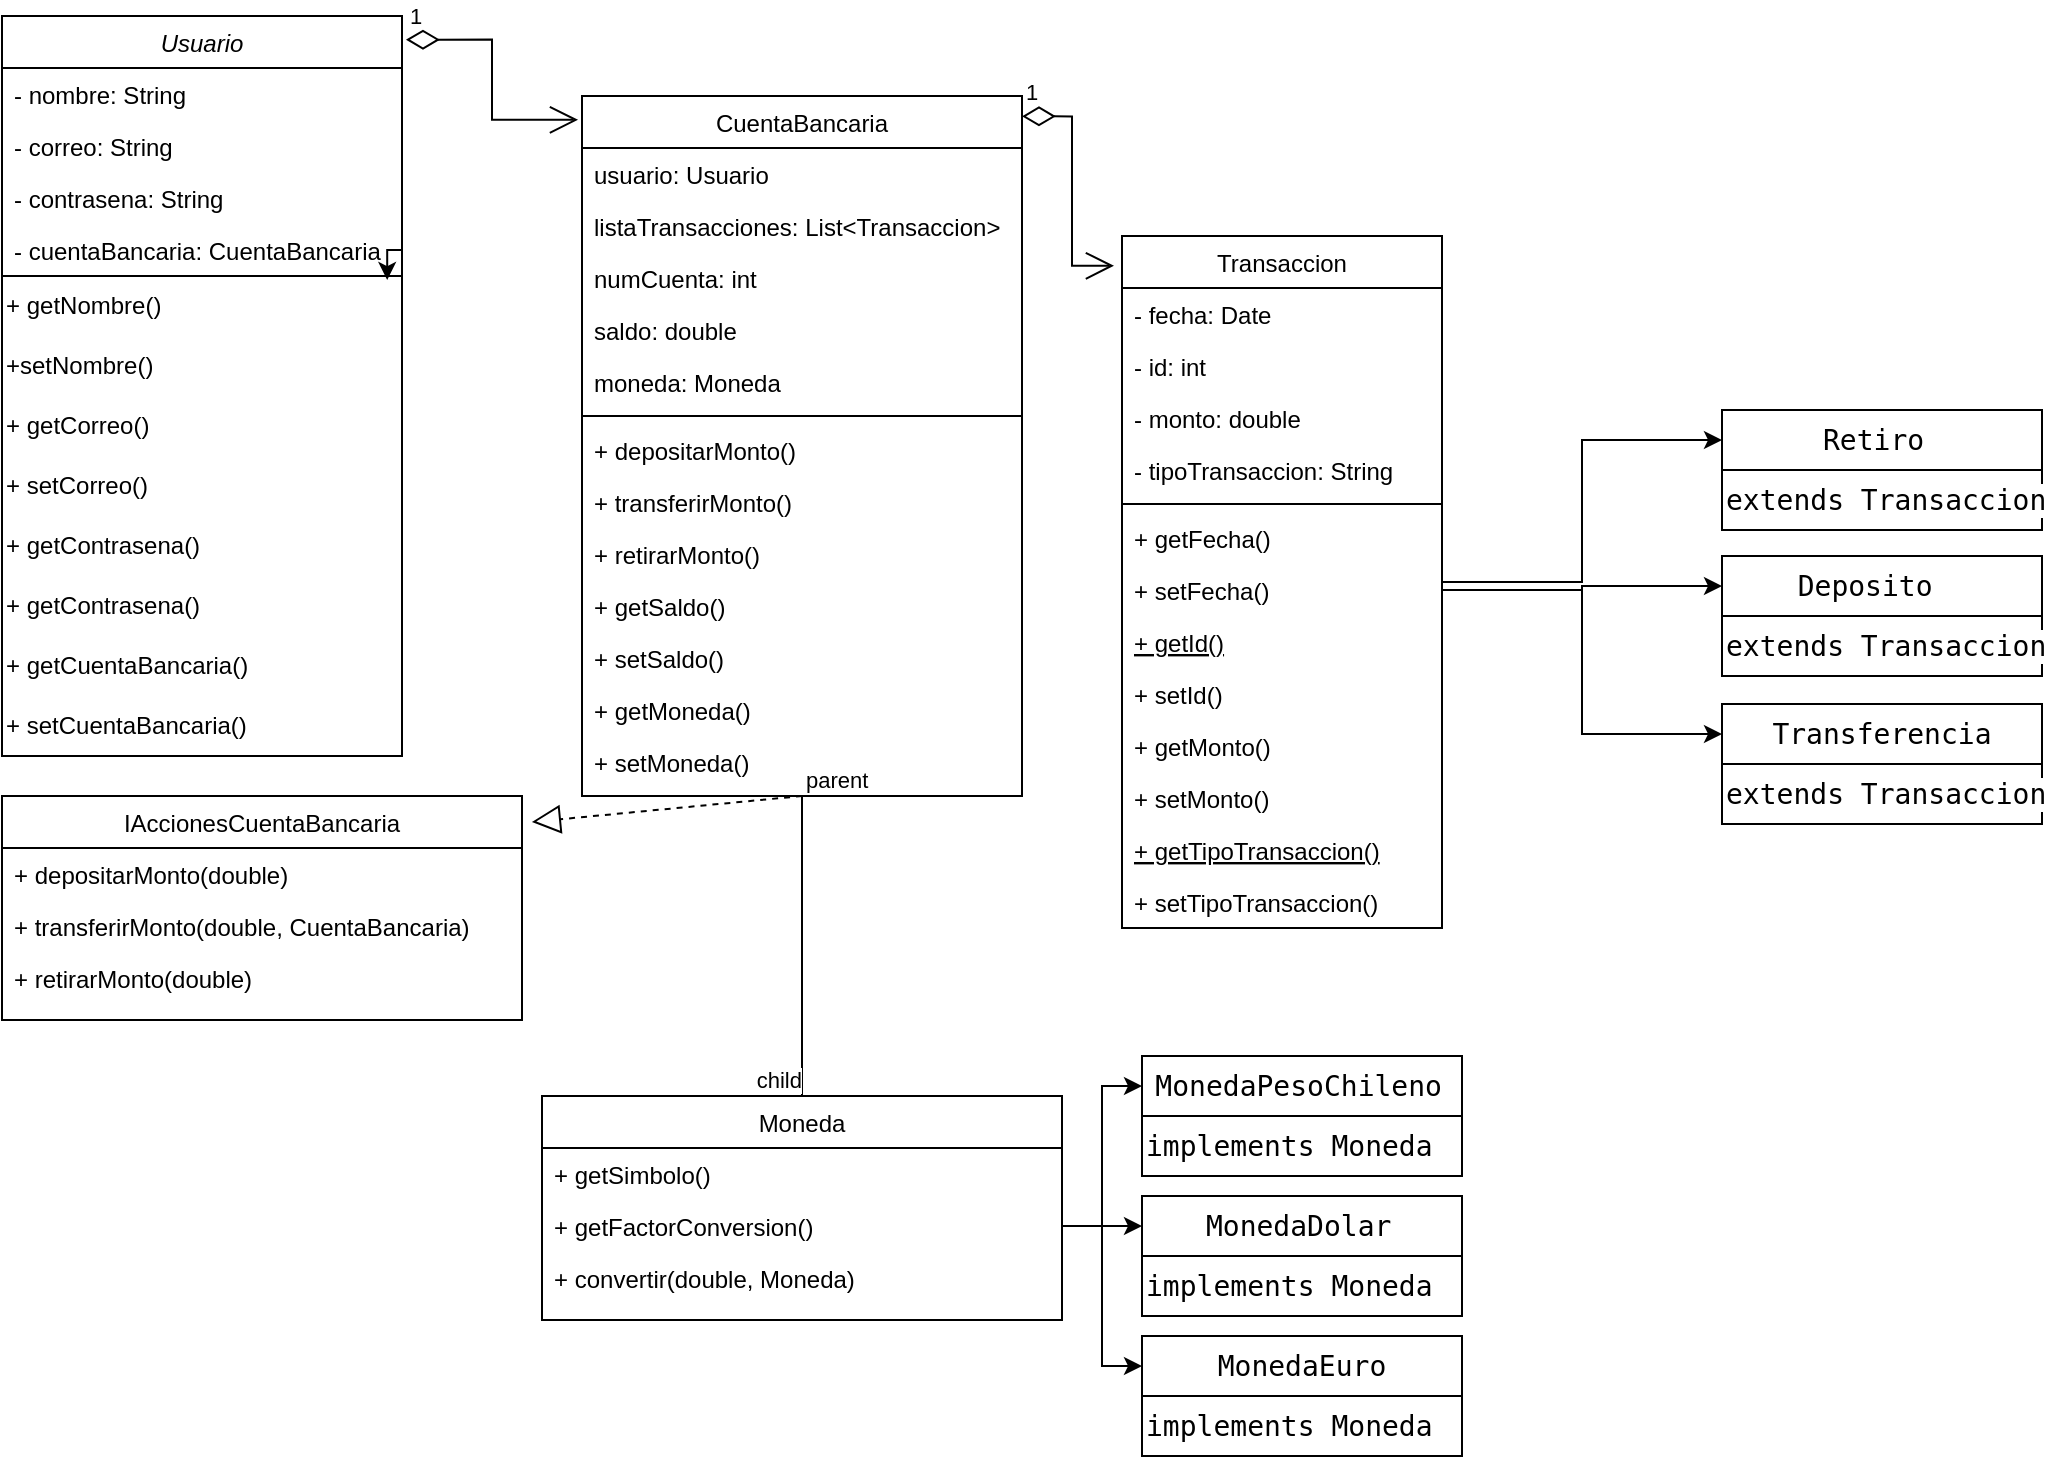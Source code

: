 <mxfile version="24.3.1" type="github">
  <diagram id="C5RBs43oDa-KdzZeNtuy" name="Page-1">
    <mxGraphModel dx="710" dy="734" grid="1" gridSize="10" guides="1" tooltips="1" connect="1" arrows="1" fold="1" page="1" pageScale="1" pageWidth="827" pageHeight="1169" math="0" shadow="0">
      <root>
        <mxCell id="WIyWlLk6GJQsqaUBKTNV-0" />
        <mxCell id="WIyWlLk6GJQsqaUBKTNV-1" parent="WIyWlLk6GJQsqaUBKTNV-0" />
        <mxCell id="zkfFHV4jXpPFQw0GAbJ--0" value="Usuario" style="swimlane;fontStyle=2;align=center;verticalAlign=top;childLayout=stackLayout;horizontal=1;startSize=26;horizontalStack=0;resizeParent=1;resizeLast=0;collapsible=1;marginBottom=0;rounded=0;shadow=0;strokeWidth=1;" parent="WIyWlLk6GJQsqaUBKTNV-1" vertex="1">
          <mxGeometry x="90" y="90" width="200" height="370" as="geometry">
            <mxRectangle x="230" y="140" width="160" height="26" as="alternateBounds" />
          </mxGeometry>
        </mxCell>
        <mxCell id="zkfFHV4jXpPFQw0GAbJ--1" value="- nombre: String" style="text;align=left;verticalAlign=top;spacingLeft=4;spacingRight=4;overflow=hidden;rotatable=0;points=[[0,0.5],[1,0.5]];portConstraint=eastwest;" parent="zkfFHV4jXpPFQw0GAbJ--0" vertex="1">
          <mxGeometry y="26" width="200" height="26" as="geometry" />
        </mxCell>
        <mxCell id="zkfFHV4jXpPFQw0GAbJ--2" value="- correo: String" style="text;align=left;verticalAlign=top;spacingLeft=4;spacingRight=4;overflow=hidden;rotatable=0;points=[[0,0.5],[1,0.5]];portConstraint=eastwest;rounded=0;shadow=0;html=0;" parent="zkfFHV4jXpPFQw0GAbJ--0" vertex="1">
          <mxGeometry y="52" width="200" height="26" as="geometry" />
        </mxCell>
        <mxCell id="zkfFHV4jXpPFQw0GAbJ--3" value="- contrasena: String" style="text;align=left;verticalAlign=top;spacingLeft=4;spacingRight=4;overflow=hidden;rotatable=0;points=[[0,0.5],[1,0.5]];portConstraint=eastwest;rounded=0;shadow=0;html=0;" parent="zkfFHV4jXpPFQw0GAbJ--0" vertex="1">
          <mxGeometry y="78" width="200" height="26" as="geometry" />
        </mxCell>
        <mxCell id="iiUd6FF1YS1lTuZ2aDN9-1" style="edgeStyle=orthogonalEdgeStyle;rounded=0;orthogonalLoop=1;jettySize=auto;html=1;exitX=1;exitY=0.5;exitDx=0;exitDy=0;entryX=0.963;entryY=1.077;entryDx=0;entryDy=0;entryPerimeter=0;" edge="1" parent="zkfFHV4jXpPFQw0GAbJ--0" source="zkfFHV4jXpPFQw0GAbJ--5" target="zkfFHV4jXpPFQw0GAbJ--5">
          <mxGeometry relative="1" as="geometry" />
        </mxCell>
        <mxCell id="zkfFHV4jXpPFQw0GAbJ--5" value="- cuentaBancaria: CuentaBancaria" style="text;align=left;verticalAlign=top;spacingLeft=4;spacingRight=4;overflow=hidden;rotatable=0;points=[[0,0.5],[1,0.5]];portConstraint=eastwest;" parent="zkfFHV4jXpPFQw0GAbJ--0" vertex="1">
          <mxGeometry y="104" width="200" height="26" as="geometry" />
        </mxCell>
        <mxCell id="iiUd6FF1YS1lTuZ2aDN9-8" value="+ getNombre()" style="text;html=1;align=left;verticalAlign=middle;whiteSpace=wrap;rounded=0;" vertex="1" parent="zkfFHV4jXpPFQw0GAbJ--0">
          <mxGeometry y="130" width="200" height="30" as="geometry" />
        </mxCell>
        <mxCell id="iiUd6FF1YS1lTuZ2aDN9-5" value="+setNombre()" style="text;html=1;align=left;verticalAlign=middle;whiteSpace=wrap;rounded=0;" vertex="1" parent="zkfFHV4jXpPFQw0GAbJ--0">
          <mxGeometry y="160" width="200" height="30" as="geometry" />
        </mxCell>
        <mxCell id="iiUd6FF1YS1lTuZ2aDN9-11" value="" style="endArrow=none;html=1;rounded=0;entryX=1;entryY=0;entryDx=0;entryDy=0;exitX=0;exitY=0;exitDx=0;exitDy=0;" edge="1" parent="zkfFHV4jXpPFQw0GAbJ--0" source="iiUd6FF1YS1lTuZ2aDN9-8" target="iiUd6FF1YS1lTuZ2aDN9-8">
          <mxGeometry width="50" height="50" relative="1" as="geometry">
            <mxPoint x="240" y="310" as="sourcePoint" />
            <mxPoint x="290" y="260" as="targetPoint" />
          </mxGeometry>
        </mxCell>
        <mxCell id="iiUd6FF1YS1lTuZ2aDN9-12" value="+ getCorreo&lt;span style=&quot;background-color: initial;&quot;&gt;()&lt;/span&gt;" style="text;html=1;align=left;verticalAlign=middle;whiteSpace=wrap;rounded=0;" vertex="1" parent="zkfFHV4jXpPFQw0GAbJ--0">
          <mxGeometry y="190" width="200" height="30" as="geometry" />
        </mxCell>
        <mxCell id="iiUd6FF1YS1lTuZ2aDN9-13" value="+ setCorreo()" style="text;html=1;align=left;verticalAlign=middle;whiteSpace=wrap;rounded=0;" vertex="1" parent="zkfFHV4jXpPFQw0GAbJ--0">
          <mxGeometry y="220" width="200" height="30" as="geometry" />
        </mxCell>
        <mxCell id="iiUd6FF1YS1lTuZ2aDN9-14" value="+ getContrasena()" style="text;html=1;align=left;verticalAlign=middle;whiteSpace=wrap;rounded=0;" vertex="1" parent="zkfFHV4jXpPFQw0GAbJ--0">
          <mxGeometry y="250" width="200" height="30" as="geometry" />
        </mxCell>
        <mxCell id="iiUd6FF1YS1lTuZ2aDN9-15" value="+ getContrasena()" style="text;html=1;align=left;verticalAlign=middle;whiteSpace=wrap;rounded=0;" vertex="1" parent="zkfFHV4jXpPFQw0GAbJ--0">
          <mxGeometry y="280" width="200" height="30" as="geometry" />
        </mxCell>
        <mxCell id="iiUd6FF1YS1lTuZ2aDN9-16" value="+ getCuentaBancaria()" style="text;html=1;align=left;verticalAlign=middle;whiteSpace=wrap;rounded=0;" vertex="1" parent="zkfFHV4jXpPFQw0GAbJ--0">
          <mxGeometry y="310" width="200" height="30" as="geometry" />
        </mxCell>
        <mxCell id="iiUd6FF1YS1lTuZ2aDN9-17" value="+ setCuentaBancaria()" style="text;html=1;align=left;verticalAlign=middle;whiteSpace=wrap;rounded=0;" vertex="1" parent="zkfFHV4jXpPFQw0GAbJ--0">
          <mxGeometry y="340" width="200" height="30" as="geometry" />
        </mxCell>
        <mxCell id="iiUd6FF1YS1lTuZ2aDN9-72" style="edgeStyle=orthogonalEdgeStyle;rounded=0;orthogonalLoop=1;jettySize=auto;html=1;entryX=0;entryY=0.5;entryDx=0;entryDy=0;" edge="1" parent="WIyWlLk6GJQsqaUBKTNV-1" source="zkfFHV4jXpPFQw0GAbJ--6" target="iiUd6FF1YS1lTuZ2aDN9-47">
          <mxGeometry relative="1" as="geometry" />
        </mxCell>
        <mxCell id="zkfFHV4jXpPFQw0GAbJ--6" value="Transaccion" style="swimlane;fontStyle=0;align=center;verticalAlign=top;childLayout=stackLayout;horizontal=1;startSize=26;horizontalStack=0;resizeParent=1;resizeLast=0;collapsible=1;marginBottom=0;rounded=0;shadow=0;strokeWidth=1;" parent="WIyWlLk6GJQsqaUBKTNV-1" vertex="1">
          <mxGeometry x="650" y="200" width="160" height="346" as="geometry">
            <mxRectangle x="130" y="380" width="160" height="26" as="alternateBounds" />
          </mxGeometry>
        </mxCell>
        <mxCell id="zkfFHV4jXpPFQw0GAbJ--7" value="- fecha: Date " style="text;align=left;verticalAlign=top;spacingLeft=4;spacingRight=4;overflow=hidden;rotatable=0;points=[[0,0.5],[1,0.5]];portConstraint=eastwest;" parent="zkfFHV4jXpPFQw0GAbJ--6" vertex="1">
          <mxGeometry y="26" width="160" height="26" as="geometry" />
        </mxCell>
        <mxCell id="zkfFHV4jXpPFQw0GAbJ--8" value="- id: int     " style="text;align=left;verticalAlign=top;spacingLeft=4;spacingRight=4;overflow=hidden;rotatable=0;points=[[0,0.5],[1,0.5]];portConstraint=eastwest;rounded=0;shadow=0;html=0;" parent="zkfFHV4jXpPFQw0GAbJ--6" vertex="1">
          <mxGeometry y="52" width="160" height="26" as="geometry" />
        </mxCell>
        <mxCell id="zkfFHV4jXpPFQw0GAbJ--10" value="- monto: double " style="text;align=left;verticalAlign=top;spacingLeft=4;spacingRight=4;overflow=hidden;rotatable=0;points=[[0,0.5],[1,0.5]];portConstraint=eastwest;fontStyle=0" parent="zkfFHV4jXpPFQw0GAbJ--6" vertex="1">
          <mxGeometry y="78" width="160" height="26" as="geometry" />
        </mxCell>
        <mxCell id="zkfFHV4jXpPFQw0GAbJ--11" value="- tipoTransaccion: String" style="text;align=left;verticalAlign=top;spacingLeft=4;spacingRight=4;overflow=hidden;rotatable=0;points=[[0,0.5],[1,0.5]];portConstraint=eastwest;" parent="zkfFHV4jXpPFQw0GAbJ--6" vertex="1">
          <mxGeometry y="104" width="160" height="26" as="geometry" />
        </mxCell>
        <mxCell id="zkfFHV4jXpPFQw0GAbJ--9" value="" style="line;html=1;strokeWidth=1;align=left;verticalAlign=middle;spacingTop=-1;spacingLeft=3;spacingRight=3;rotatable=0;labelPosition=right;points=[];portConstraint=eastwest;" parent="zkfFHV4jXpPFQw0GAbJ--6" vertex="1">
          <mxGeometry y="130" width="160" height="8" as="geometry" />
        </mxCell>
        <mxCell id="iiUd6FF1YS1lTuZ2aDN9-26" value="+ getFecha()  " style="text;align=left;verticalAlign=top;spacingLeft=4;spacingRight=4;overflow=hidden;rotatable=0;points=[[0,0.5],[1,0.5]];portConstraint=eastwest;" vertex="1" parent="zkfFHV4jXpPFQw0GAbJ--6">
          <mxGeometry y="138" width="160" height="26" as="geometry" />
        </mxCell>
        <mxCell id="iiUd6FF1YS1lTuZ2aDN9-27" value="+ setFecha()      " style="text;align=left;verticalAlign=top;spacingLeft=4;spacingRight=4;overflow=hidden;rotatable=0;points=[[0,0.5],[1,0.5]];portConstraint=eastwest;rounded=0;shadow=0;html=0;" vertex="1" parent="zkfFHV4jXpPFQw0GAbJ--6">
          <mxGeometry y="164" width="160" height="26" as="geometry" />
        </mxCell>
        <mxCell id="iiUd6FF1YS1lTuZ2aDN9-28" value="+ getId() " style="text;align=left;verticalAlign=top;spacingLeft=4;spacingRight=4;overflow=hidden;rotatable=0;points=[[0,0.5],[1,0.5]];portConstraint=eastwest;fontStyle=4" vertex="1" parent="zkfFHV4jXpPFQw0GAbJ--6">
          <mxGeometry y="190" width="160" height="26" as="geometry" />
        </mxCell>
        <mxCell id="iiUd6FF1YS1lTuZ2aDN9-29" value="+ setId() " style="text;align=left;verticalAlign=top;spacingLeft=4;spacingRight=4;overflow=hidden;rotatable=0;points=[[0,0.5],[1,0.5]];portConstraint=eastwest;" vertex="1" parent="zkfFHV4jXpPFQw0GAbJ--6">
          <mxGeometry y="216" width="160" height="26" as="geometry" />
        </mxCell>
        <mxCell id="iiUd6FF1YS1lTuZ2aDN9-30" value="+ getMonto()" style="text;align=left;verticalAlign=top;spacingLeft=4;spacingRight=4;overflow=hidden;rotatable=0;points=[[0,0.5],[1,0.5]];portConstraint=eastwest;" vertex="1" parent="zkfFHV4jXpPFQw0GAbJ--6">
          <mxGeometry y="242" width="160" height="26" as="geometry" />
        </mxCell>
        <mxCell id="iiUd6FF1YS1lTuZ2aDN9-31" value="+ setMonto() " style="text;align=left;verticalAlign=top;spacingLeft=4;spacingRight=4;overflow=hidden;rotatable=0;points=[[0,0.5],[1,0.5]];portConstraint=eastwest;" vertex="1" parent="zkfFHV4jXpPFQw0GAbJ--6">
          <mxGeometry y="268" width="160" height="26" as="geometry" />
        </mxCell>
        <mxCell id="iiUd6FF1YS1lTuZ2aDN9-32" value="+ getTipoTransaccion()" style="text;align=left;verticalAlign=top;spacingLeft=4;spacingRight=4;overflow=hidden;rotatable=0;points=[[0,0.5],[1,0.5]];portConstraint=eastwest;fontStyle=4" vertex="1" parent="zkfFHV4jXpPFQw0GAbJ--6">
          <mxGeometry y="294" width="160" height="26" as="geometry" />
        </mxCell>
        <mxCell id="iiUd6FF1YS1lTuZ2aDN9-33" value="+ setTipoTransaccion()" style="text;align=left;verticalAlign=top;spacingLeft=4;spacingRight=4;overflow=hidden;rotatable=0;points=[[0,0.5],[1,0.5]];portConstraint=eastwest;rounded=0;shadow=0;html=0;" vertex="1" parent="zkfFHV4jXpPFQw0GAbJ--6">
          <mxGeometry y="320" width="160" height="26" as="geometry" />
        </mxCell>
        <mxCell id="zkfFHV4jXpPFQw0GAbJ--13" value="IAccionesCuentaBancaria" style="swimlane;fontStyle=0;align=center;verticalAlign=top;childLayout=stackLayout;horizontal=1;startSize=26;horizontalStack=0;resizeParent=1;resizeLast=0;collapsible=1;marginBottom=0;rounded=0;shadow=0;strokeWidth=1;" parent="WIyWlLk6GJQsqaUBKTNV-1" vertex="1">
          <mxGeometry x="90" y="480" width="260" height="112" as="geometry">
            <mxRectangle x="340" y="380" width="170" height="26" as="alternateBounds" />
          </mxGeometry>
        </mxCell>
        <mxCell id="zkfFHV4jXpPFQw0GAbJ--14" value="+ depositarMonto(double)" style="text;align=left;verticalAlign=top;spacingLeft=4;spacingRight=4;overflow=hidden;rotatable=0;points=[[0,0.5],[1,0.5]];portConstraint=eastwest;" parent="zkfFHV4jXpPFQw0GAbJ--13" vertex="1">
          <mxGeometry y="26" width="260" height="26" as="geometry" />
        </mxCell>
        <mxCell id="iiUd6FF1YS1lTuZ2aDN9-24" value="+ transferirMonto(double, CuentaBancaria)" style="text;align=left;verticalAlign=top;spacingLeft=4;spacingRight=4;overflow=hidden;rotatable=0;points=[[0,0.5],[1,0.5]];portConstraint=eastwest;" vertex="1" parent="zkfFHV4jXpPFQw0GAbJ--13">
          <mxGeometry y="52" width="260" height="26" as="geometry" />
        </mxCell>
        <mxCell id="iiUd6FF1YS1lTuZ2aDN9-25" value="+ retirarMonto(double)" style="text;align=left;verticalAlign=top;spacingLeft=4;spacingRight=4;overflow=hidden;rotatable=0;points=[[0,0.5],[1,0.5]];portConstraint=eastwest;" vertex="1" parent="zkfFHV4jXpPFQw0GAbJ--13">
          <mxGeometry y="78" width="260" height="26" as="geometry" />
        </mxCell>
        <mxCell id="zkfFHV4jXpPFQw0GAbJ--17" value="CuentaBancaria" style="swimlane;fontStyle=0;align=center;verticalAlign=top;childLayout=stackLayout;horizontal=1;startSize=26;horizontalStack=0;resizeParent=1;resizeLast=0;collapsible=1;marginBottom=0;rounded=0;shadow=0;strokeWidth=1;" parent="WIyWlLk6GJQsqaUBKTNV-1" vertex="1">
          <mxGeometry x="380" y="130" width="220" height="350" as="geometry">
            <mxRectangle x="550" y="140" width="160" height="26" as="alternateBounds" />
          </mxGeometry>
        </mxCell>
        <mxCell id="zkfFHV4jXpPFQw0GAbJ--18" value="usuario: Usuario" style="text;align=left;verticalAlign=top;spacingLeft=4;spacingRight=4;overflow=hidden;rotatable=0;points=[[0,0.5],[1,0.5]];portConstraint=eastwest;" parent="zkfFHV4jXpPFQw0GAbJ--17" vertex="1">
          <mxGeometry y="26" width="220" height="26" as="geometry" />
        </mxCell>
        <mxCell id="zkfFHV4jXpPFQw0GAbJ--19" value="listaTransacciones: List&lt;Transaccion&gt;" style="text;align=left;verticalAlign=top;spacingLeft=4;spacingRight=4;overflow=hidden;rotatable=0;points=[[0,0.5],[1,0.5]];portConstraint=eastwest;rounded=0;shadow=0;html=0;" parent="zkfFHV4jXpPFQw0GAbJ--17" vertex="1">
          <mxGeometry y="52" width="220" height="26" as="geometry" />
        </mxCell>
        <mxCell id="zkfFHV4jXpPFQw0GAbJ--20" value="numCuenta: int" style="text;align=left;verticalAlign=top;spacingLeft=4;spacingRight=4;overflow=hidden;rotatable=0;points=[[0,0.5],[1,0.5]];portConstraint=eastwest;rounded=0;shadow=0;html=0;" parent="zkfFHV4jXpPFQw0GAbJ--17" vertex="1">
          <mxGeometry y="78" width="220" height="26" as="geometry" />
        </mxCell>
        <mxCell id="zkfFHV4jXpPFQw0GAbJ--21" value="saldo: double" style="text;align=left;verticalAlign=top;spacingLeft=4;spacingRight=4;overflow=hidden;rotatable=0;points=[[0,0.5],[1,0.5]];portConstraint=eastwest;rounded=0;shadow=0;html=0;" parent="zkfFHV4jXpPFQw0GAbJ--17" vertex="1">
          <mxGeometry y="104" width="220" height="26" as="geometry" />
        </mxCell>
        <mxCell id="zkfFHV4jXpPFQw0GAbJ--22" value="moneda: Moneda" style="text;align=left;verticalAlign=top;spacingLeft=4;spacingRight=4;overflow=hidden;rotatable=0;points=[[0,0.5],[1,0.5]];portConstraint=eastwest;rounded=0;shadow=0;html=0;" parent="zkfFHV4jXpPFQw0GAbJ--17" vertex="1">
          <mxGeometry y="130" width="220" height="26" as="geometry" />
        </mxCell>
        <mxCell id="zkfFHV4jXpPFQw0GAbJ--23" value="" style="line;html=1;strokeWidth=1;align=left;verticalAlign=middle;spacingTop=-1;spacingLeft=3;spacingRight=3;rotatable=0;labelPosition=right;points=[];portConstraint=eastwest;" parent="zkfFHV4jXpPFQw0GAbJ--17" vertex="1">
          <mxGeometry y="156" width="220" height="8" as="geometry" />
        </mxCell>
        <mxCell id="zkfFHV4jXpPFQw0GAbJ--24" value=" + depositarMonto()" style="text;align=left;verticalAlign=top;spacingLeft=4;spacingRight=4;overflow=hidden;rotatable=0;points=[[0,0.5],[1,0.5]];portConstraint=eastwest;" parent="zkfFHV4jXpPFQw0GAbJ--17" vertex="1">
          <mxGeometry y="164" width="220" height="26" as="geometry" />
        </mxCell>
        <mxCell id="zkfFHV4jXpPFQw0GAbJ--25" value="+ transferirMonto()" style="text;align=left;verticalAlign=top;spacingLeft=4;spacingRight=4;overflow=hidden;rotatable=0;points=[[0,0.5],[1,0.5]];portConstraint=eastwest;" parent="zkfFHV4jXpPFQw0GAbJ--17" vertex="1">
          <mxGeometry y="190" width="220" height="26" as="geometry" />
        </mxCell>
        <mxCell id="iiUd6FF1YS1lTuZ2aDN9-18" value="+ retirarMonto()" style="text;align=left;verticalAlign=top;spacingLeft=4;spacingRight=4;overflow=hidden;rotatable=0;points=[[0,0.5],[1,0.5]];portConstraint=eastwest;" vertex="1" parent="zkfFHV4jXpPFQw0GAbJ--17">
          <mxGeometry y="216" width="220" height="26" as="geometry" />
        </mxCell>
        <mxCell id="iiUd6FF1YS1lTuZ2aDN9-19" value="+ getSaldo() " style="text;align=left;verticalAlign=top;spacingLeft=4;spacingRight=4;overflow=hidden;rotatable=0;points=[[0,0.5],[1,0.5]];portConstraint=eastwest;" vertex="1" parent="zkfFHV4jXpPFQw0GAbJ--17">
          <mxGeometry y="242" width="220" height="26" as="geometry" />
        </mxCell>
        <mxCell id="iiUd6FF1YS1lTuZ2aDN9-20" value="+ setSaldo()" style="text;align=left;verticalAlign=top;spacingLeft=4;spacingRight=4;overflow=hidden;rotatable=0;points=[[0,0.5],[1,0.5]];portConstraint=eastwest;" vertex="1" parent="zkfFHV4jXpPFQw0GAbJ--17">
          <mxGeometry y="268" width="220" height="26" as="geometry" />
        </mxCell>
        <mxCell id="iiUd6FF1YS1lTuZ2aDN9-21" value="+ getMoneda()  " style="text;align=left;verticalAlign=top;spacingLeft=4;spacingRight=4;overflow=hidden;rotatable=0;points=[[0,0.5],[1,0.5]];portConstraint=eastwest;" vertex="1" parent="zkfFHV4jXpPFQw0GAbJ--17">
          <mxGeometry y="294" width="220" height="26" as="geometry" />
        </mxCell>
        <mxCell id="iiUd6FF1YS1lTuZ2aDN9-22" value="+ setMoneda() " style="text;align=left;verticalAlign=top;spacingLeft=4;spacingRight=4;overflow=hidden;rotatable=0;points=[[0,0.5],[1,0.5]];portConstraint=eastwest;" vertex="1" parent="zkfFHV4jXpPFQw0GAbJ--17">
          <mxGeometry y="320" width="220" height="26" as="geometry" />
        </mxCell>
        <mxCell id="iiUd6FF1YS1lTuZ2aDN9-34" value="" style="rounded=0;whiteSpace=wrap;html=1;align=left;fontStyle=0;fontColor=default;labelBackgroundColor=default;" vertex="1" parent="WIyWlLk6GJQsqaUBKTNV-1">
          <mxGeometry x="950" y="360" width="160" height="60" as="geometry" />
        </mxCell>
        <mxCell id="iiUd6FF1YS1lTuZ2aDN9-35" value="&lt;span style=&quot;font-family: &amp;quot;Söhne Mono&amp;quot;, Monaco, &amp;quot;Andale Mono&amp;quot;, &amp;quot;Ubuntu Mono&amp;quot;, monospace; font-size: 14px; white-space: pre;&quot;&gt;Deposito  &lt;/span&gt;" style="text;html=1;align=center;verticalAlign=middle;whiteSpace=wrap;rounded=0;fontStyle=0;fontColor=default;labelBackgroundColor=default;" vertex="1" parent="WIyWlLk6GJQsqaUBKTNV-1">
          <mxGeometry x="950" y="360" width="160" height="30" as="geometry" />
        </mxCell>
        <mxCell id="iiUd6FF1YS1lTuZ2aDN9-36" value="&lt;span style=&quot;font-family: &amp;quot;Söhne Mono&amp;quot;, Monaco, &amp;quot;Andale Mono&amp;quot;, &amp;quot;Ubuntu Mono&amp;quot;, monospace; font-size: 14px; white-space: pre;&quot;&gt;extends Transaccion&lt;/span&gt;" style="text;html=1;align=left;verticalAlign=middle;whiteSpace=wrap;rounded=0;fontStyle=0;fontColor=default;labelBackgroundColor=default;" vertex="1" parent="WIyWlLk6GJQsqaUBKTNV-1">
          <mxGeometry x="950" y="390" width="160" height="30" as="geometry" />
        </mxCell>
        <mxCell id="iiUd6FF1YS1lTuZ2aDN9-37" value="" style="endArrow=none;html=1;rounded=0;exitX=0;exitY=0;exitDx=0;exitDy=0;entryX=1;entryY=1;entryDx=0;entryDy=0;align=left;fontStyle=0;fontColor=default;labelBackgroundColor=default;" edge="1" parent="WIyWlLk6GJQsqaUBKTNV-1" source="iiUd6FF1YS1lTuZ2aDN9-36" target="iiUd6FF1YS1lTuZ2aDN9-35">
          <mxGeometry width="50" height="50" relative="1" as="geometry">
            <mxPoint x="1000" y="415" as="sourcePoint" />
            <mxPoint x="1050" y="365" as="targetPoint" />
            <Array as="points">
              <mxPoint x="1110" y="390" />
            </Array>
          </mxGeometry>
        </mxCell>
        <mxCell id="iiUd6FF1YS1lTuZ2aDN9-42" value="" style="rounded=0;whiteSpace=wrap;html=1;align=left;fontStyle=0;fontColor=default;labelBackgroundColor=default;" vertex="1" parent="WIyWlLk6GJQsqaUBKTNV-1">
          <mxGeometry x="950" y="434" width="160" height="60" as="geometry" />
        </mxCell>
        <mxCell id="iiUd6FF1YS1lTuZ2aDN9-43" value="&lt;span style=&quot;font-family: &amp;quot;Söhne Mono&amp;quot;, Monaco, &amp;quot;Andale Mono&amp;quot;, &amp;quot;Ubuntu Mono&amp;quot;, monospace; font-size: 14px; white-space: pre;&quot;&gt;Transferencia&lt;/span&gt;" style="text;html=1;align=center;verticalAlign=middle;whiteSpace=wrap;rounded=0;fontStyle=0;fontColor=default;labelBackgroundColor=default;" vertex="1" parent="WIyWlLk6GJQsqaUBKTNV-1">
          <mxGeometry x="950" y="434" width="160" height="30" as="geometry" />
        </mxCell>
        <mxCell id="iiUd6FF1YS1lTuZ2aDN9-44" value="&lt;span style=&quot;font-family: &amp;quot;Söhne Mono&amp;quot;, Monaco, &amp;quot;Andale Mono&amp;quot;, &amp;quot;Ubuntu Mono&amp;quot;, monospace; font-size: 14px; white-space: pre;&quot;&gt;extends Transaccion&lt;/span&gt;" style="text;html=1;align=left;verticalAlign=middle;whiteSpace=wrap;rounded=0;fontStyle=0;fontColor=default;labelBackgroundColor=default;" vertex="1" parent="WIyWlLk6GJQsqaUBKTNV-1">
          <mxGeometry x="950" y="464" width="160" height="30" as="geometry" />
        </mxCell>
        <mxCell id="iiUd6FF1YS1lTuZ2aDN9-45" value="" style="endArrow=none;html=1;rounded=0;exitX=0;exitY=0;exitDx=0;exitDy=0;entryX=1;entryY=1;entryDx=0;entryDy=0;align=left;fontStyle=0;fontColor=default;labelBackgroundColor=default;" edge="1" parent="WIyWlLk6GJQsqaUBKTNV-1" source="iiUd6FF1YS1lTuZ2aDN9-44" target="iiUd6FF1YS1lTuZ2aDN9-43">
          <mxGeometry width="50" height="50" relative="1" as="geometry">
            <mxPoint x="1000" y="489" as="sourcePoint" />
            <mxPoint x="1050" y="439" as="targetPoint" />
            <Array as="points">
              <mxPoint x="1110" y="464" />
            </Array>
          </mxGeometry>
        </mxCell>
        <mxCell id="iiUd6FF1YS1lTuZ2aDN9-46" value="" style="rounded=0;whiteSpace=wrap;html=1;align=left;fontStyle=0;fontColor=default;labelBackgroundColor=default;" vertex="1" parent="WIyWlLk6GJQsqaUBKTNV-1">
          <mxGeometry x="950" y="287" width="160" height="60" as="geometry" />
        </mxCell>
        <mxCell id="iiUd6FF1YS1lTuZ2aDN9-47" value="&lt;span style=&quot;font-family: &amp;quot;Söhne Mono&amp;quot;, Monaco, &amp;quot;Andale Mono&amp;quot;, &amp;quot;Ubuntu Mono&amp;quot;, monospace; font-size: 14px; text-align: left; white-space: pre;&quot;&gt;Retiro &lt;/span&gt;" style="text;html=1;align=center;verticalAlign=middle;whiteSpace=wrap;rounded=0;fontStyle=0;fontColor=default;labelBackgroundColor=default;" vertex="1" parent="WIyWlLk6GJQsqaUBKTNV-1">
          <mxGeometry x="950" y="287" width="160" height="30" as="geometry" />
        </mxCell>
        <mxCell id="iiUd6FF1YS1lTuZ2aDN9-48" value="&lt;span style=&quot;font-family: &amp;quot;Söhne Mono&amp;quot;, Monaco, &amp;quot;Andale Mono&amp;quot;, &amp;quot;Ubuntu Mono&amp;quot;, monospace; font-size: 14px; white-space: pre;&quot;&gt;extends Transaccion&lt;/span&gt;" style="text;html=1;align=left;verticalAlign=middle;whiteSpace=wrap;rounded=0;fontStyle=0;fontColor=default;labelBackgroundColor=default;" vertex="1" parent="WIyWlLk6GJQsqaUBKTNV-1">
          <mxGeometry x="950" y="317" width="160" height="30" as="geometry" />
        </mxCell>
        <mxCell id="iiUd6FF1YS1lTuZ2aDN9-49" value="" style="endArrow=none;html=1;rounded=0;exitX=0;exitY=0;exitDx=0;exitDy=0;entryX=1;entryY=1;entryDx=0;entryDy=0;align=left;fontStyle=0;fontColor=default;labelBackgroundColor=default;" edge="1" parent="WIyWlLk6GJQsqaUBKTNV-1" source="iiUd6FF1YS1lTuZ2aDN9-48" target="iiUd6FF1YS1lTuZ2aDN9-47">
          <mxGeometry width="50" height="50" relative="1" as="geometry">
            <mxPoint x="1000" y="342" as="sourcePoint" />
            <mxPoint x="1050" y="292" as="targetPoint" />
            <Array as="points">
              <mxPoint x="1110" y="317" />
            </Array>
          </mxGeometry>
        </mxCell>
        <mxCell id="iiUd6FF1YS1lTuZ2aDN9-50" value="Moneda" style="swimlane;fontStyle=0;align=center;verticalAlign=top;childLayout=stackLayout;horizontal=1;startSize=26;horizontalStack=0;resizeParent=1;resizeLast=0;collapsible=1;marginBottom=0;rounded=0;shadow=0;strokeWidth=1;" vertex="1" parent="WIyWlLk6GJQsqaUBKTNV-1">
          <mxGeometry x="360" y="630" width="260" height="112" as="geometry">
            <mxRectangle x="340" y="380" width="170" height="26" as="alternateBounds" />
          </mxGeometry>
        </mxCell>
        <mxCell id="iiUd6FF1YS1lTuZ2aDN9-51" value="+ getSimbolo()   " style="text;align=left;verticalAlign=top;spacingLeft=4;spacingRight=4;overflow=hidden;rotatable=0;points=[[0,0.5],[1,0.5]];portConstraint=eastwest;" vertex="1" parent="iiUd6FF1YS1lTuZ2aDN9-50">
          <mxGeometry y="26" width="260" height="26" as="geometry" />
        </mxCell>
        <mxCell id="iiUd6FF1YS1lTuZ2aDN9-52" value="+ getFactorConversion()" style="text;align=left;verticalAlign=top;spacingLeft=4;spacingRight=4;overflow=hidden;rotatable=0;points=[[0,0.5],[1,0.5]];portConstraint=eastwest;" vertex="1" parent="iiUd6FF1YS1lTuZ2aDN9-50">
          <mxGeometry y="52" width="260" height="26" as="geometry" />
        </mxCell>
        <mxCell id="iiUd6FF1YS1lTuZ2aDN9-53" value="+ convertir(double, Moneda)" style="text;align=left;verticalAlign=top;spacingLeft=4;spacingRight=4;overflow=hidden;rotatable=0;points=[[0,0.5],[1,0.5]];portConstraint=eastwest;" vertex="1" parent="iiUd6FF1YS1lTuZ2aDN9-50">
          <mxGeometry y="78" width="260" height="26" as="geometry" />
        </mxCell>
        <mxCell id="iiUd6FF1YS1lTuZ2aDN9-54" value="" style="rounded=0;whiteSpace=wrap;html=1;align=left;fontStyle=0;fontColor=default;labelBackgroundColor=default;" vertex="1" parent="WIyWlLk6GJQsqaUBKTNV-1">
          <mxGeometry x="660" y="610" width="160" height="60" as="geometry" />
        </mxCell>
        <mxCell id="iiUd6FF1YS1lTuZ2aDN9-55" value="&lt;div style=&quot;text-align: left;&quot;&gt;&lt;font face=&quot;Söhne Mono, Monaco, Andale Mono, Ubuntu Mono, monospace&quot;&gt;&lt;span style=&quot;font-size: 14px; white-space: pre;&quot;&gt;MonedaPesoChileno&lt;/span&gt;&lt;/font&gt;&amp;nbsp;&lt;/div&gt;" style="text;html=1;align=center;verticalAlign=middle;whiteSpace=wrap;rounded=0;fontStyle=0;fontColor=default;labelBackgroundColor=default;" vertex="1" parent="WIyWlLk6GJQsqaUBKTNV-1">
          <mxGeometry x="660" y="610" width="160" height="30" as="geometry" />
        </mxCell>
        <mxCell id="iiUd6FF1YS1lTuZ2aDN9-56" value="&lt;font face=&quot;Söhne Mono, Monaco, Andale Mono, Ubuntu Mono, monospace&quot;&gt;&lt;span style=&quot;font-size: 14px; white-space: pre;&quot;&gt;implements Moneda&lt;/span&gt;&lt;/font&gt;" style="text;html=1;align=left;verticalAlign=middle;whiteSpace=wrap;rounded=0;fontStyle=0;fontColor=default;labelBackgroundColor=default;" vertex="1" parent="WIyWlLk6GJQsqaUBKTNV-1">
          <mxGeometry x="660" y="640" width="160" height="30" as="geometry" />
        </mxCell>
        <mxCell id="iiUd6FF1YS1lTuZ2aDN9-57" value="" style="endArrow=none;html=1;rounded=0;exitX=0;exitY=0;exitDx=0;exitDy=0;entryX=1;entryY=1;entryDx=0;entryDy=0;align=left;fontStyle=0;fontColor=default;labelBackgroundColor=default;" edge="1" parent="WIyWlLk6GJQsqaUBKTNV-1" source="iiUd6FF1YS1lTuZ2aDN9-56" target="iiUd6FF1YS1lTuZ2aDN9-55">
          <mxGeometry width="50" height="50" relative="1" as="geometry">
            <mxPoint x="710" y="665" as="sourcePoint" />
            <mxPoint x="760" y="615" as="targetPoint" />
            <Array as="points">
              <mxPoint x="820" y="640" />
            </Array>
          </mxGeometry>
        </mxCell>
        <mxCell id="iiUd6FF1YS1lTuZ2aDN9-58" value="" style="rounded=0;whiteSpace=wrap;html=1;align=left;fontStyle=0;fontColor=default;labelBackgroundColor=default;" vertex="1" parent="WIyWlLk6GJQsqaUBKTNV-1">
          <mxGeometry x="660" y="750" width="160" height="60" as="geometry" />
        </mxCell>
        <mxCell id="iiUd6FF1YS1lTuZ2aDN9-59" value="&lt;div style=&quot;text-align: left;&quot;&gt;&lt;font face=&quot;Söhne Mono, Monaco, Andale Mono, Ubuntu Mono, monospace&quot;&gt;&lt;span style=&quot;font-size: 14px; white-space: pre;&quot;&gt;MonedaEuro&lt;/span&gt;&lt;/font&gt;&lt;/div&gt;" style="text;html=1;align=center;verticalAlign=middle;whiteSpace=wrap;rounded=0;fontStyle=0;fontColor=default;labelBackgroundColor=default;" vertex="1" parent="WIyWlLk6GJQsqaUBKTNV-1">
          <mxGeometry x="660" y="750" width="160" height="30" as="geometry" />
        </mxCell>
        <mxCell id="iiUd6FF1YS1lTuZ2aDN9-60" value="&lt;font face=&quot;Söhne Mono, Monaco, Andale Mono, Ubuntu Mono, monospace&quot;&gt;&lt;span style=&quot;font-size: 14px; white-space: pre;&quot;&gt;implements Moneda&lt;/span&gt;&lt;/font&gt;" style="text;html=1;align=left;verticalAlign=middle;whiteSpace=wrap;rounded=0;fontStyle=0;fontColor=default;labelBackgroundColor=default;" vertex="1" parent="WIyWlLk6GJQsqaUBKTNV-1">
          <mxGeometry x="660" y="780" width="160" height="30" as="geometry" />
        </mxCell>
        <mxCell id="iiUd6FF1YS1lTuZ2aDN9-61" value="" style="endArrow=none;html=1;rounded=0;exitX=0;exitY=0;exitDx=0;exitDy=0;entryX=1;entryY=1;entryDx=0;entryDy=0;align=left;fontStyle=0;fontColor=default;labelBackgroundColor=default;" edge="1" parent="WIyWlLk6GJQsqaUBKTNV-1" source="iiUd6FF1YS1lTuZ2aDN9-60" target="iiUd6FF1YS1lTuZ2aDN9-59">
          <mxGeometry width="50" height="50" relative="1" as="geometry">
            <mxPoint x="710" y="805" as="sourcePoint" />
            <mxPoint x="760" y="755" as="targetPoint" />
            <Array as="points">
              <mxPoint x="820" y="780" />
            </Array>
          </mxGeometry>
        </mxCell>
        <mxCell id="iiUd6FF1YS1lTuZ2aDN9-62" value="" style="rounded=0;whiteSpace=wrap;html=1;align=left;fontStyle=0;fontColor=default;labelBackgroundColor=default;" vertex="1" parent="WIyWlLk6GJQsqaUBKTNV-1">
          <mxGeometry x="660" y="680" width="160" height="60" as="geometry" />
        </mxCell>
        <mxCell id="iiUd6FF1YS1lTuZ2aDN9-63" value="&lt;div style=&quot;text-align: left;&quot;&gt;&lt;font face=&quot;Söhne Mono, Monaco, Andale Mono, Ubuntu Mono, monospace&quot;&gt;&lt;span style=&quot;font-size: 14px; white-space: pre;&quot;&gt;MonedaDolar&lt;/span&gt;&lt;/font&gt;&amp;nbsp;&lt;/div&gt;" style="text;html=1;align=center;verticalAlign=middle;whiteSpace=wrap;rounded=0;fontStyle=0;fontColor=default;labelBackgroundColor=default;" vertex="1" parent="WIyWlLk6GJQsqaUBKTNV-1">
          <mxGeometry x="660" y="680" width="160" height="30" as="geometry" />
        </mxCell>
        <mxCell id="iiUd6FF1YS1lTuZ2aDN9-64" value="&lt;font face=&quot;Söhne Mono, Monaco, Andale Mono, Ubuntu Mono, monospace&quot;&gt;&lt;span style=&quot;font-size: 14px; white-space: pre;&quot;&gt;implements Moneda&lt;/span&gt;&lt;/font&gt;" style="text;html=1;align=left;verticalAlign=middle;whiteSpace=wrap;rounded=0;fontStyle=0;fontColor=default;labelBackgroundColor=default;" vertex="1" parent="WIyWlLk6GJQsqaUBKTNV-1">
          <mxGeometry x="660" y="710" width="160" height="30" as="geometry" />
        </mxCell>
        <mxCell id="iiUd6FF1YS1lTuZ2aDN9-65" value="" style="endArrow=none;html=1;rounded=0;exitX=0;exitY=0;exitDx=0;exitDy=0;entryX=1;entryY=1;entryDx=0;entryDy=0;align=left;fontStyle=0;fontColor=default;labelBackgroundColor=default;" edge="1" parent="WIyWlLk6GJQsqaUBKTNV-1" source="iiUd6FF1YS1lTuZ2aDN9-64" target="iiUd6FF1YS1lTuZ2aDN9-63">
          <mxGeometry width="50" height="50" relative="1" as="geometry">
            <mxPoint x="710" y="735" as="sourcePoint" />
            <mxPoint x="760" y="685" as="targetPoint" />
            <Array as="points">
              <mxPoint x="820" y="710" />
            </Array>
          </mxGeometry>
        </mxCell>
        <mxCell id="iiUd6FF1YS1lTuZ2aDN9-66" value="1" style="endArrow=open;html=1;endSize=12;startArrow=diamondThin;startSize=14;startFill=0;edgeStyle=orthogonalEdgeStyle;align=left;verticalAlign=bottom;rounded=0;exitX=1.01;exitY=0.032;exitDx=0;exitDy=0;exitPerimeter=0;entryX=-0.009;entryY=0.034;entryDx=0;entryDy=0;entryPerimeter=0;" edge="1" parent="WIyWlLk6GJQsqaUBKTNV-1" source="zkfFHV4jXpPFQw0GAbJ--0" target="zkfFHV4jXpPFQw0GAbJ--17">
          <mxGeometry x="-1" y="3" relative="1" as="geometry">
            <mxPoint x="370" y="580" as="sourcePoint" />
            <mxPoint x="530" y="580" as="targetPoint" />
          </mxGeometry>
        </mxCell>
        <mxCell id="iiUd6FF1YS1lTuZ2aDN9-69" value="1" style="endArrow=open;html=1;endSize=12;startArrow=diamondThin;startSize=14;startFill=0;edgeStyle=orthogonalEdgeStyle;align=left;verticalAlign=bottom;rounded=0;exitX=1;exitY=0.029;exitDx=0;exitDy=0;exitPerimeter=0;entryX=-0.025;entryY=0.043;entryDx=0;entryDy=0;entryPerimeter=0;" edge="1" parent="WIyWlLk6GJQsqaUBKTNV-1" source="zkfFHV4jXpPFQw0GAbJ--17" target="zkfFHV4jXpPFQw0GAbJ--6">
          <mxGeometry x="-1" y="3" relative="1" as="geometry">
            <mxPoint x="380" y="520" as="sourcePoint" />
            <mxPoint x="540" y="520" as="targetPoint" />
          </mxGeometry>
        </mxCell>
        <mxCell id="iiUd6FF1YS1lTuZ2aDN9-75" style="edgeStyle=orthogonalEdgeStyle;rounded=0;orthogonalLoop=1;jettySize=auto;html=1;entryX=0;entryY=0.5;entryDx=0;entryDy=0;" edge="1" parent="WIyWlLk6GJQsqaUBKTNV-1" source="iiUd6FF1YS1lTuZ2aDN9-27" target="iiUd6FF1YS1lTuZ2aDN9-35">
          <mxGeometry relative="1" as="geometry" />
        </mxCell>
        <mxCell id="iiUd6FF1YS1lTuZ2aDN9-76" style="edgeStyle=orthogonalEdgeStyle;rounded=0;orthogonalLoop=1;jettySize=auto;html=1;entryX=0;entryY=0.5;entryDx=0;entryDy=0;" edge="1" parent="WIyWlLk6GJQsqaUBKTNV-1" source="iiUd6FF1YS1lTuZ2aDN9-27" target="iiUd6FF1YS1lTuZ2aDN9-43">
          <mxGeometry relative="1" as="geometry" />
        </mxCell>
        <mxCell id="iiUd6FF1YS1lTuZ2aDN9-77" value="" style="endArrow=block;dashed=1;endFill=0;endSize=12;html=1;rounded=0;exitX=0.5;exitY=1;exitDx=0;exitDy=0;entryX=1.019;entryY=0.116;entryDx=0;entryDy=0;entryPerimeter=0;" edge="1" parent="WIyWlLk6GJQsqaUBKTNV-1" source="zkfFHV4jXpPFQw0GAbJ--17" target="zkfFHV4jXpPFQw0GAbJ--13">
          <mxGeometry width="160" relative="1" as="geometry">
            <mxPoint x="350" y="410" as="sourcePoint" />
            <mxPoint x="510" y="410" as="targetPoint" />
          </mxGeometry>
        </mxCell>
        <mxCell id="iiUd6FF1YS1lTuZ2aDN9-78" value="" style="endArrow=none;html=1;edgeStyle=orthogonalEdgeStyle;rounded=0;exitX=0.5;exitY=1;exitDx=0;exitDy=0;entryX=0.5;entryY=0;entryDx=0;entryDy=0;" edge="1" parent="WIyWlLk6GJQsqaUBKTNV-1" source="zkfFHV4jXpPFQw0GAbJ--17" target="iiUd6FF1YS1lTuZ2aDN9-50">
          <mxGeometry relative="1" as="geometry">
            <mxPoint x="350" y="410" as="sourcePoint" />
            <mxPoint x="510" y="410" as="targetPoint" />
          </mxGeometry>
        </mxCell>
        <mxCell id="iiUd6FF1YS1lTuZ2aDN9-79" value="parent" style="edgeLabel;resizable=0;html=1;align=left;verticalAlign=bottom;" connectable="0" vertex="1" parent="iiUd6FF1YS1lTuZ2aDN9-78">
          <mxGeometry x="-1" relative="1" as="geometry" />
        </mxCell>
        <mxCell id="iiUd6FF1YS1lTuZ2aDN9-80" value="child" style="edgeLabel;resizable=0;html=1;align=right;verticalAlign=bottom;" connectable="0" vertex="1" parent="iiUd6FF1YS1lTuZ2aDN9-78">
          <mxGeometry x="1" relative="1" as="geometry" />
        </mxCell>
        <mxCell id="iiUd6FF1YS1lTuZ2aDN9-81" style="edgeStyle=orthogonalEdgeStyle;rounded=0;orthogonalLoop=1;jettySize=auto;html=1;entryX=0;entryY=0.5;entryDx=0;entryDy=0;" edge="1" parent="WIyWlLk6GJQsqaUBKTNV-1" source="iiUd6FF1YS1lTuZ2aDN9-52" target="iiUd6FF1YS1lTuZ2aDN9-55">
          <mxGeometry relative="1" as="geometry" />
        </mxCell>
        <mxCell id="iiUd6FF1YS1lTuZ2aDN9-82" style="edgeStyle=orthogonalEdgeStyle;rounded=0;orthogonalLoop=1;jettySize=auto;html=1;entryX=0;entryY=0.5;entryDx=0;entryDy=0;" edge="1" parent="WIyWlLk6GJQsqaUBKTNV-1" source="iiUd6FF1YS1lTuZ2aDN9-52" target="iiUd6FF1YS1lTuZ2aDN9-63">
          <mxGeometry relative="1" as="geometry" />
        </mxCell>
        <mxCell id="iiUd6FF1YS1lTuZ2aDN9-83" style="edgeStyle=orthogonalEdgeStyle;rounded=0;orthogonalLoop=1;jettySize=auto;html=1;entryX=0;entryY=0.5;entryDx=0;entryDy=0;" edge="1" parent="WIyWlLk6GJQsqaUBKTNV-1" source="iiUd6FF1YS1lTuZ2aDN9-52" target="iiUd6FF1YS1lTuZ2aDN9-59">
          <mxGeometry relative="1" as="geometry" />
        </mxCell>
      </root>
    </mxGraphModel>
  </diagram>
</mxfile>
